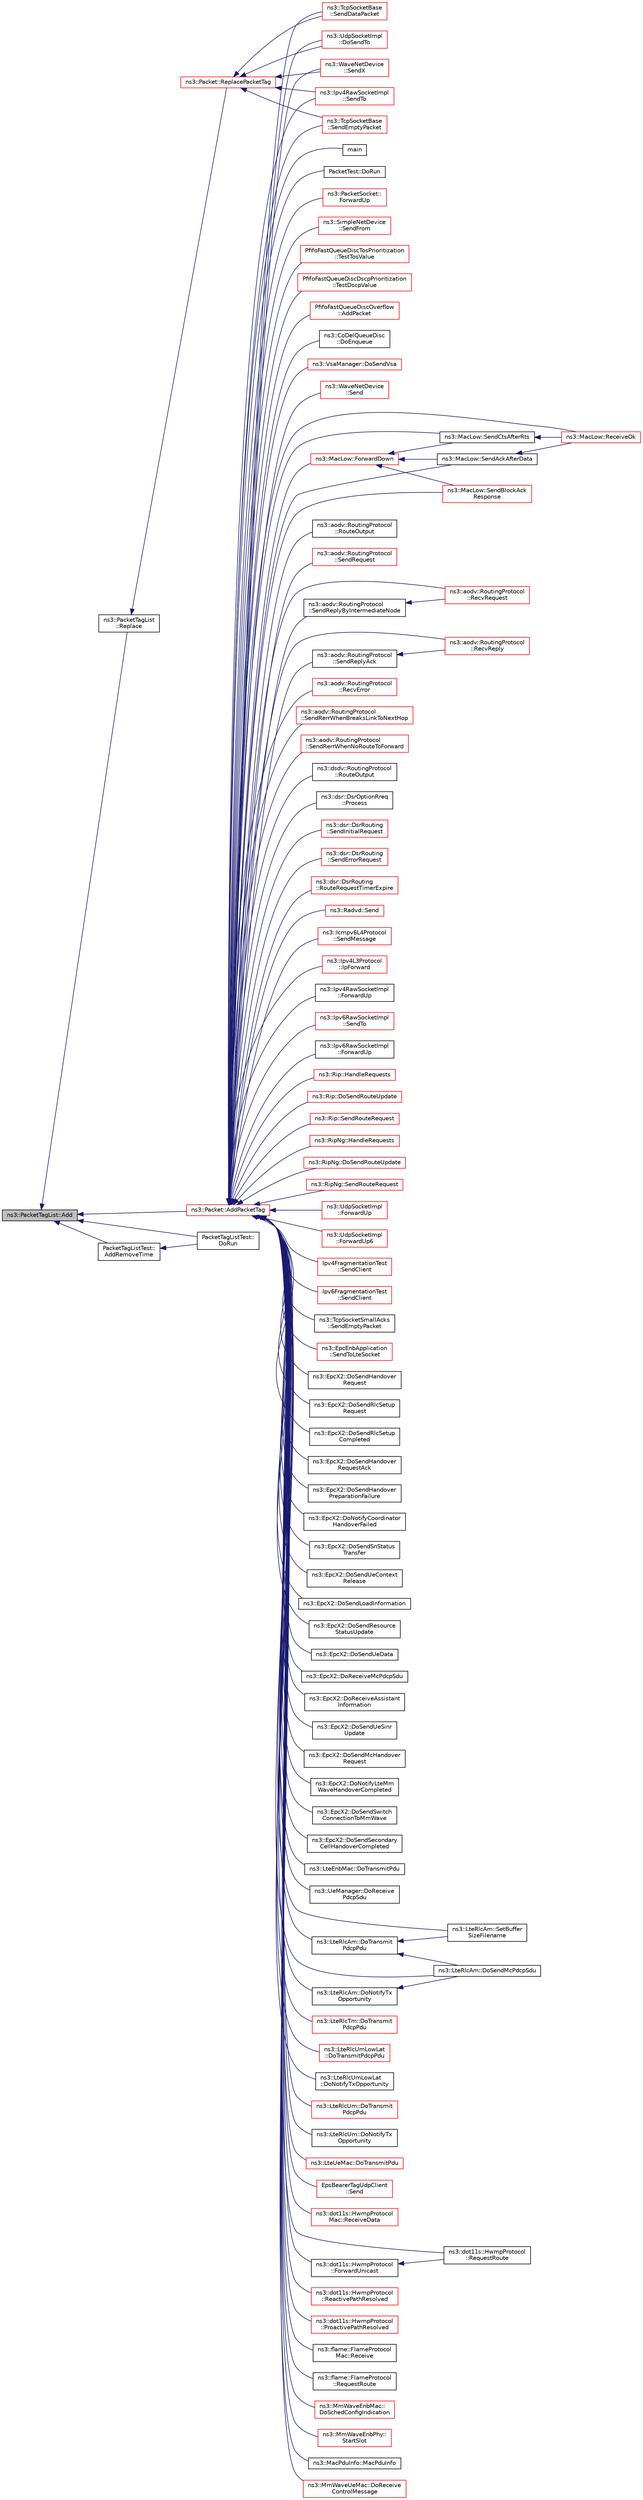 digraph "ns3::PacketTagList::Add"
{
  edge [fontname="Helvetica",fontsize="10",labelfontname="Helvetica",labelfontsize="10"];
  node [fontname="Helvetica",fontsize="10",shape=record];
  rankdir="LR";
  Node1 [label="ns3::PacketTagList::Add",height=0.2,width=0.4,color="black", fillcolor="grey75", style="filled", fontcolor="black"];
  Node1 -> Node2 [dir="back",color="midnightblue",fontsize="10",style="solid"];
  Node2 [label="ns3::PacketTagList\l::Replace",height=0.2,width=0.4,color="black", fillcolor="white", style="filled",URL="$dd/d19/classns3_1_1PacketTagList.html#a6a6bc266832b2cead6cf42e3daee1041"];
  Node2 -> Node3 [dir="back",color="midnightblue",fontsize="10",style="solid"];
  Node3 [label="ns3::Packet::ReplacePacketTag",height=0.2,width=0.4,color="red", fillcolor="white", style="filled",URL="$dd/d7a/classns3_1_1Packet.html#afb014ae9f4adddbfc51c64b085bfd405",tooltip="Replace the value of a packet tag. "];
  Node3 -> Node4 [dir="back",color="midnightblue",fontsize="10",style="solid"];
  Node4 [label="ns3::Ipv4RawSocketImpl\l::SendTo",height=0.2,width=0.4,color="red", fillcolor="white", style="filled",URL="$de/d84/classns3_1_1Ipv4RawSocketImpl.html#a06fd568d5988700a423fb2203e0aa0bf",tooltip="Send data to a specified peer. "];
  Node3 -> Node5 [dir="back",color="midnightblue",fontsize="10",style="solid"];
  Node5 [label="ns3::TcpSocketBase\l::SendEmptyPacket",height=0.2,width=0.4,color="red", fillcolor="white", style="filled",URL="$d1/d45/classns3_1_1TcpSocketBase.html#aa858913c9a4480a14d293f1014905b3e",tooltip="Send a empty packet that carries a flag, e.g., ACK. "];
  Node3 -> Node6 [dir="back",color="midnightblue",fontsize="10",style="solid"];
  Node6 [label="ns3::TcpSocketBase\l::SendDataPacket",height=0.2,width=0.4,color="red", fillcolor="white", style="filled",URL="$d1/d45/classns3_1_1TcpSocketBase.html#a677488c04da1df87f916953a40e1bd64",tooltip="Extract at most maxSize bytes from the TxBuffer at sequence seq, add the TCP header, and send to TcpL4Protocol. "];
  Node3 -> Node7 [dir="back",color="midnightblue",fontsize="10",style="solid"];
  Node7 [label="ns3::UdpSocketImpl\l::DoSendTo",height=0.2,width=0.4,color="red", fillcolor="white", style="filled",URL="$d8/df7/classns3_1_1UdpSocketImpl.html#a18b22c398f6e9a7806f92b6a3ca7b3e8",tooltip="Send a packet to a specific destination and port (IPv4) "];
  Node3 -> Node8 [dir="back",color="midnightblue",fontsize="10",style="solid"];
  Node8 [label="ns3::WaveNetDevice\l::SendX",height=0.2,width=0.4,color="red", fillcolor="white", style="filled",URL="$d4/d1c/classns3_1_1WaveNetDevice.html#a99ec2b781006c6011a9667e064843b38"];
  Node1 -> Node9 [dir="back",color="midnightblue",fontsize="10",style="solid"];
  Node9 [label="ns3::Packet::AddPacketTag",height=0.2,width=0.4,color="red", fillcolor="white", style="filled",URL="$dd/d7a/classns3_1_1Packet.html#a7400b8655852f5271c5957250d0141af",tooltip="Add a packet tag. "];
  Node9 -> Node10 [dir="back",color="midnightblue",fontsize="10",style="solid"];
  Node10 [label="ns3::aodv::RoutingProtocol\l::RouteOutput",height=0.2,width=0.4,color="black", fillcolor="white", style="filled",URL="$db/dd0/classns3_1_1aodv_1_1RoutingProtocol.html#a71210f21868d71657400f6e616153c83",tooltip="Query routing cache for an existing route, for an outbound packet. "];
  Node9 -> Node11 [dir="back",color="midnightblue",fontsize="10",style="solid"];
  Node11 [label="ns3::aodv::RoutingProtocol\l::SendRequest",height=0.2,width=0.4,color="red", fillcolor="white", style="filled",URL="$db/dd0/classns3_1_1aodv_1_1RoutingProtocol.html#a483f8df4d7855b2a71e506f665ca0828",tooltip="Send RREQ. "];
  Node9 -> Node12 [dir="back",color="midnightblue",fontsize="10",style="solid"];
  Node12 [label="ns3::aodv::RoutingProtocol\l::RecvRequest",height=0.2,width=0.4,color="red", fillcolor="white", style="filled",URL="$db/dd0/classns3_1_1aodv_1_1RoutingProtocol.html#adc8555f0e1e8ba05ea80a412b412d064",tooltip="Receive RREQ. "];
  Node9 -> Node13 [dir="back",color="midnightblue",fontsize="10",style="solid"];
  Node13 [label="ns3::aodv::RoutingProtocol\l::SendReplyByIntermediateNode",height=0.2,width=0.4,color="black", fillcolor="white", style="filled",URL="$db/dd0/classns3_1_1aodv_1_1RoutingProtocol.html#a862f551b61c45fb8de62bfbfa4c0a2ab"];
  Node13 -> Node12 [dir="back",color="midnightblue",fontsize="10",style="solid"];
  Node9 -> Node14 [dir="back",color="midnightblue",fontsize="10",style="solid"];
  Node14 [label="ns3::aodv::RoutingProtocol\l::SendReplyAck",height=0.2,width=0.4,color="black", fillcolor="white", style="filled",URL="$db/dd0/classns3_1_1aodv_1_1RoutingProtocol.html#aec193d679517de0a34d2e9d592b7bc77",tooltip="Send RREP_ACK. "];
  Node14 -> Node15 [dir="back",color="midnightblue",fontsize="10",style="solid"];
  Node15 [label="ns3::aodv::RoutingProtocol\l::RecvReply",height=0.2,width=0.4,color="red", fillcolor="white", style="filled",URL="$db/dd0/classns3_1_1aodv_1_1RoutingProtocol.html#a15459eff0cb816e8d03a73c78d9cdc9d",tooltip="Receive RREP. "];
  Node9 -> Node15 [dir="back",color="midnightblue",fontsize="10",style="solid"];
  Node9 -> Node16 [dir="back",color="midnightblue",fontsize="10",style="solid"];
  Node16 [label="ns3::aodv::RoutingProtocol\l::RecvError",height=0.2,width=0.4,color="red", fillcolor="white", style="filled",URL="$db/dd0/classns3_1_1aodv_1_1RoutingProtocol.html#ae93fba9dbcde4f1eb0f2d7a189e9ae54",tooltip="Receive RERR from node with address src. "];
  Node9 -> Node17 [dir="back",color="midnightblue",fontsize="10",style="solid"];
  Node17 [label="ns3::aodv::RoutingProtocol\l::SendRerrWhenBreaksLinkToNextHop",height=0.2,width=0.4,color="red", fillcolor="white", style="filled",URL="$db/dd0/classns3_1_1aodv_1_1RoutingProtocol.html#ae2ab3a83b71210d82c458e5e680c1351",tooltip="Initiate RERR. "];
  Node9 -> Node18 [dir="back",color="midnightblue",fontsize="10",style="solid"];
  Node18 [label="ns3::aodv::RoutingProtocol\l::SendRerrWhenNoRouteToForward",height=0.2,width=0.4,color="red", fillcolor="white", style="filled",URL="$db/dd0/classns3_1_1aodv_1_1RoutingProtocol.html#aa8b4c8c3811348aa19e76218523796af"];
  Node9 -> Node19 [dir="back",color="midnightblue",fontsize="10",style="solid"];
  Node19 [label="ns3::dsdv::RoutingProtocol\l::RouteOutput",height=0.2,width=0.4,color="black", fillcolor="white", style="filled",URL="$de/dca/classns3_1_1dsdv_1_1RoutingProtocol.html#af025a37dfb12829be3a1f484c5c926c0",tooltip="Query routing cache for an existing route, for an outbound packet. "];
  Node9 -> Node20 [dir="back",color="midnightblue",fontsize="10",style="solid"];
  Node20 [label="ns3::dsr::DsrOptionRreq\l::Process",height=0.2,width=0.4,color="black", fillcolor="white", style="filled",URL="$dc/db3/classns3_1_1dsr_1_1DsrOptionRreq.html#a439e889d11973e48e3674c6e86aaee99",tooltip="Process method. "];
  Node9 -> Node21 [dir="back",color="midnightblue",fontsize="10",style="solid"];
  Node21 [label="ns3::dsr::DsrRouting\l::SendInitialRequest",height=0.2,width=0.4,color="red", fillcolor="white", style="filled",URL="$df/d32/classns3_1_1dsr_1_1DsrRouting.html#a74777d1806e768fccc1c2fe169b42c98",tooltip="Broadcast the route request packet in subnet. "];
  Node9 -> Node22 [dir="back",color="midnightblue",fontsize="10",style="solid"];
  Node22 [label="ns3::dsr::DsrRouting\l::SendErrorRequest",height=0.2,width=0.4,color="red", fillcolor="white", style="filled",URL="$df/d32/classns3_1_1dsr_1_1DsrRouting.html#ae2100978eb9447540ceceeda17e95cea",tooltip="Send the error request packet. "];
  Node9 -> Node23 [dir="back",color="midnightblue",fontsize="10",style="solid"];
  Node23 [label="ns3::dsr::DsrRouting\l::RouteRequestTimerExpire",height=0.2,width=0.4,color="red", fillcolor="white", style="filled",URL="$df/d32/classns3_1_1dsr_1_1DsrRouting.html#aa839b89cdf568048c4d09941b59e46d4"];
  Node9 -> Node24 [dir="back",color="midnightblue",fontsize="10",style="solid"];
  Node24 [label="ns3::Radvd::Send",height=0.2,width=0.4,color="red", fillcolor="white", style="filled",URL="$d5/dd8/classns3_1_1Radvd.html#a2dc4914b58690eaef190f38726d69bb2",tooltip="Send a packet. "];
  Node9 -> Node25 [dir="back",color="midnightblue",fontsize="10",style="solid"];
  Node25 [label="ns3::Icmpv6L4Protocol\l::SendMessage",height=0.2,width=0.4,color="red", fillcolor="white", style="filled",URL="$d7/d1d/classns3_1_1Icmpv6L4Protocol.html#aca22b3999b518531f807d822060a06a8",tooltip="Send a packet via ICMPv6, note that packet already contains ICMPv6 header. "];
  Node9 -> Node26 [dir="back",color="midnightblue",fontsize="10",style="solid"];
  Node26 [label="ns3::Ipv4L3Protocol\l::IpForward",height=0.2,width=0.4,color="red", fillcolor="white", style="filled",URL="$d2/dc9/classns3_1_1Ipv4L3Protocol.html#ae00b4ef6c6907a602898800ee5dcbc57",tooltip="Forward a packet. "];
  Node9 -> Node4 [dir="back",color="midnightblue",fontsize="10",style="solid"];
  Node9 -> Node27 [dir="back",color="midnightblue",fontsize="10",style="solid"];
  Node27 [label="ns3::Ipv4RawSocketImpl\l::ForwardUp",height=0.2,width=0.4,color="black", fillcolor="white", style="filled",URL="$de/d84/classns3_1_1Ipv4RawSocketImpl.html#ab4fc4f9979027503156102d42ec62e9b",tooltip="Forward up to receive method. "];
  Node9 -> Node28 [dir="back",color="midnightblue",fontsize="10",style="solid"];
  Node28 [label="ns3::Ipv6RawSocketImpl\l::SendTo",height=0.2,width=0.4,color="red", fillcolor="white", style="filled",URL="$d8/d7f/classns3_1_1Ipv6RawSocketImpl.html#aadff84e3c8a3ce3bc4f10a3d7a4dbac8",tooltip="Send data to a specified peer. "];
  Node9 -> Node29 [dir="back",color="midnightblue",fontsize="10",style="solid"];
  Node29 [label="ns3::Ipv6RawSocketImpl\l::ForwardUp",height=0.2,width=0.4,color="black", fillcolor="white", style="filled",URL="$d8/d7f/classns3_1_1Ipv6RawSocketImpl.html#a9b9d0def6375d0a3fbcaa552ebc3e03d",tooltip="Forward up to receive method. "];
  Node9 -> Node30 [dir="back",color="midnightblue",fontsize="10",style="solid"];
  Node30 [label="ns3::Rip::HandleRequests",height=0.2,width=0.4,color="red", fillcolor="white", style="filled",URL="$d7/d2b/classns3_1_1Rip.html#a4094ed6c40c666f7567245eef2376fe9",tooltip="Handle RIP requests. "];
  Node9 -> Node31 [dir="back",color="midnightblue",fontsize="10",style="solid"];
  Node31 [label="ns3::Rip::DoSendRouteUpdate",height=0.2,width=0.4,color="red", fillcolor="white", style="filled",URL="$d7/d2b/classns3_1_1Rip.html#a106f73869862c38c070faec379542e05",tooltip="Send Routing Updates on all interfaces. "];
  Node9 -> Node32 [dir="back",color="midnightblue",fontsize="10",style="solid"];
  Node32 [label="ns3::Rip::SendRouteRequest",height=0.2,width=0.4,color="red", fillcolor="white", style="filled",URL="$d7/d2b/classns3_1_1Rip.html#a84c90e335d9b833b26f1a8e8e7fc2243",tooltip="Send Routing Request on all interfaces. "];
  Node9 -> Node33 [dir="back",color="midnightblue",fontsize="10",style="solid"];
  Node33 [label="ns3::RipNg::HandleRequests",height=0.2,width=0.4,color="red", fillcolor="white", style="filled",URL="$da/d75/classns3_1_1RipNg.html#adb06ee7b823c0d7ae5b45b637c1ffd19",tooltip="Handle RIPng requests. "];
  Node9 -> Node34 [dir="back",color="midnightblue",fontsize="10",style="solid"];
  Node34 [label="ns3::RipNg::DoSendRouteUpdate",height=0.2,width=0.4,color="red", fillcolor="white", style="filled",URL="$da/d75/classns3_1_1RipNg.html#a110005349bf811e1b0f6af182298be15",tooltip="Send Routing Updates on all interfaces. "];
  Node9 -> Node35 [dir="back",color="midnightblue",fontsize="10",style="solid"];
  Node35 [label="ns3::RipNg::SendRouteRequest",height=0.2,width=0.4,color="red", fillcolor="white", style="filled",URL="$da/d75/classns3_1_1RipNg.html#aa97c9ec93505c548bbf85ef18c532147",tooltip="Send Routing Request on all interfaces. "];
  Node9 -> Node5 [dir="back",color="midnightblue",fontsize="10",style="solid"];
  Node9 -> Node6 [dir="back",color="midnightblue",fontsize="10",style="solid"];
  Node9 -> Node7 [dir="back",color="midnightblue",fontsize="10",style="solid"];
  Node9 -> Node36 [dir="back",color="midnightblue",fontsize="10",style="solid"];
  Node36 [label="ns3::UdpSocketImpl\l::ForwardUp",height=0.2,width=0.4,color="red", fillcolor="white", style="filled",URL="$d8/df7/classns3_1_1UdpSocketImpl.html#ac7ad1051f59ee35a9083a457bd6c5642",tooltip="Called by the L3 protocol when it received a packet to pass on to TCP. "];
  Node9 -> Node37 [dir="back",color="midnightblue",fontsize="10",style="solid"];
  Node37 [label="ns3::UdpSocketImpl\l::ForwardUp6",height=0.2,width=0.4,color="red", fillcolor="white", style="filled",URL="$d8/df7/classns3_1_1UdpSocketImpl.html#a1550f484c8c62c215a44e8c13694986b",tooltip="Called by the L3 protocol when it received a packet to pass on to TCP. "];
  Node9 -> Node38 [dir="back",color="midnightblue",fontsize="10",style="solid"];
  Node38 [label="Ipv4FragmentationTest\l::SendClient",height=0.2,width=0.4,color="red", fillcolor="white", style="filled",URL="$d2/d57/classIpv4FragmentationTest.html#a3df0b70a39a1fec9205b40f47a64ab6f",tooltip="Send a packet. "];
  Node9 -> Node39 [dir="back",color="midnightblue",fontsize="10",style="solid"];
  Node39 [label="Ipv6FragmentationTest\l::SendClient",height=0.2,width=0.4,color="red", fillcolor="white", style="filled",URL="$d1/dbc/classIpv6FragmentationTest.html#ac687632e8c098b596c007d201f1d5f3c",tooltip="Send a packet. "];
  Node9 -> Node40 [dir="back",color="midnightblue",fontsize="10",style="solid"];
  Node40 [label="ns3::TcpSocketSmallAcks\l::SendEmptyPacket",height=0.2,width=0.4,color="black", fillcolor="white", style="filled",URL="$d4/dc6/classns3_1_1TcpSocketSmallAcks.html#aa1b40c84003225f76661534dfa82634b",tooltip="Send a empty packet that carries a flag, e.g., ACK. "];
  Node9 -> Node41 [dir="back",color="midnightblue",fontsize="10",style="solid"];
  Node41 [label="ns3::EpcEnbApplication\l::SendToLteSocket",height=0.2,width=0.4,color="red", fillcolor="white", style="filled",URL="$d9/d42/classns3_1_1EpcEnbApplication.html#a793f953acd337fdccf43f468e1f5ea63"];
  Node9 -> Node42 [dir="back",color="midnightblue",fontsize="10",style="solid"];
  Node42 [label="ns3::EpcX2::DoSendHandover\lRequest",height=0.2,width=0.4,color="black", fillcolor="white", style="filled",URL="$df/d1e/classns3_1_1EpcX2.html#a8008ce25fcdf78a02d7945768ae3084b"];
  Node9 -> Node43 [dir="back",color="midnightblue",fontsize="10",style="solid"];
  Node43 [label="ns3::EpcX2::DoSendRlcSetup\lRequest",height=0.2,width=0.4,color="black", fillcolor="white", style="filled",URL="$df/d1e/classns3_1_1EpcX2.html#a856195e67f43bc851705e045eb876639"];
  Node9 -> Node44 [dir="back",color="midnightblue",fontsize="10",style="solid"];
  Node44 [label="ns3::EpcX2::DoSendRlcSetup\lCompleted",height=0.2,width=0.4,color="black", fillcolor="white", style="filled",URL="$df/d1e/classns3_1_1EpcX2.html#a46a90945c5f509e7098cb4668294b835"];
  Node9 -> Node45 [dir="back",color="midnightblue",fontsize="10",style="solid"];
  Node45 [label="ns3::EpcX2::DoSendHandover\lRequestAck",height=0.2,width=0.4,color="black", fillcolor="white", style="filled",URL="$df/d1e/classns3_1_1EpcX2.html#a0c10744b59810accae456d5e7a5ebf3b"];
  Node9 -> Node46 [dir="back",color="midnightblue",fontsize="10",style="solid"];
  Node46 [label="ns3::EpcX2::DoSendHandover\lPreparationFailure",height=0.2,width=0.4,color="black", fillcolor="white", style="filled",URL="$df/d1e/classns3_1_1EpcX2.html#a6b426becb1b31625fc2aada18d825d70"];
  Node9 -> Node47 [dir="back",color="midnightblue",fontsize="10",style="solid"];
  Node47 [label="ns3::EpcX2::DoNotifyCoordinator\lHandoverFailed",height=0.2,width=0.4,color="black", fillcolor="white", style="filled",URL="$df/d1e/classns3_1_1EpcX2.html#a89925408a45ab7cfaf98db08ad859e94"];
  Node9 -> Node48 [dir="back",color="midnightblue",fontsize="10",style="solid"];
  Node48 [label="ns3::EpcX2::DoSendSnStatus\lTransfer",height=0.2,width=0.4,color="black", fillcolor="white", style="filled",URL="$df/d1e/classns3_1_1EpcX2.html#adab34a68d321212ad653935239fedd4e"];
  Node9 -> Node49 [dir="back",color="midnightblue",fontsize="10",style="solid"];
  Node49 [label="ns3::EpcX2::DoSendUeContext\lRelease",height=0.2,width=0.4,color="black", fillcolor="white", style="filled",URL="$df/d1e/classns3_1_1EpcX2.html#a21fd33c24044a655a707fc0b68961fef"];
  Node9 -> Node50 [dir="back",color="midnightblue",fontsize="10",style="solid"];
  Node50 [label="ns3::EpcX2::DoSendLoadInformation",height=0.2,width=0.4,color="black", fillcolor="white", style="filled",URL="$df/d1e/classns3_1_1EpcX2.html#aa6e72c1fe568b09e0527de001ac33d8e"];
  Node9 -> Node51 [dir="back",color="midnightblue",fontsize="10",style="solid"];
  Node51 [label="ns3::EpcX2::DoSendResource\lStatusUpdate",height=0.2,width=0.4,color="black", fillcolor="white", style="filled",URL="$df/d1e/classns3_1_1EpcX2.html#a556c1c456108f8e1dff65289073d9b55"];
  Node9 -> Node52 [dir="back",color="midnightblue",fontsize="10",style="solid"];
  Node52 [label="ns3::EpcX2::DoSendUeData",height=0.2,width=0.4,color="black", fillcolor="white", style="filled",URL="$df/d1e/classns3_1_1EpcX2.html#a8a20256ed59b6f7f03095c3386ecc6d1"];
  Node9 -> Node53 [dir="back",color="midnightblue",fontsize="10",style="solid"];
  Node53 [label="ns3::EpcX2::DoReceiveMcPdcpSdu",height=0.2,width=0.4,color="black", fillcolor="white", style="filled",URL="$df/d1e/classns3_1_1EpcX2.html#a48c9322fd4cfc56fbcfb78c98ee1b7f6"];
  Node9 -> Node54 [dir="back",color="midnightblue",fontsize="10",style="solid"];
  Node54 [label="ns3::EpcX2::DoReceiveAssistant\lInformation",height=0.2,width=0.4,color="black", fillcolor="white", style="filled",URL="$df/d1e/classns3_1_1EpcX2.html#a11444fc4651106c67e0d0566c8b61e1b"];
  Node9 -> Node55 [dir="back",color="midnightblue",fontsize="10",style="solid"];
  Node55 [label="ns3::EpcX2::DoSendUeSinr\lUpdate",height=0.2,width=0.4,color="black", fillcolor="white", style="filled",URL="$df/d1e/classns3_1_1EpcX2.html#a54d091a779cfe55461d28fa9e81fd6ca"];
  Node9 -> Node56 [dir="back",color="midnightblue",fontsize="10",style="solid"];
  Node56 [label="ns3::EpcX2::DoSendMcHandover\lRequest",height=0.2,width=0.4,color="black", fillcolor="white", style="filled",URL="$df/d1e/classns3_1_1EpcX2.html#a7f811829874466c79c17a804dead4e90"];
  Node9 -> Node57 [dir="back",color="midnightblue",fontsize="10",style="solid"];
  Node57 [label="ns3::EpcX2::DoNotifyLteMm\lWaveHandoverCompleted",height=0.2,width=0.4,color="black", fillcolor="white", style="filled",URL="$df/d1e/classns3_1_1EpcX2.html#aa2ab1580f97cbebf950702b289032f9f"];
  Node9 -> Node58 [dir="back",color="midnightblue",fontsize="10",style="solid"];
  Node58 [label="ns3::EpcX2::DoSendSwitch\lConnectionToMmWave",height=0.2,width=0.4,color="black", fillcolor="white", style="filled",URL="$df/d1e/classns3_1_1EpcX2.html#abf288cbe6a364c4e9da3329f96dacfc5"];
  Node9 -> Node59 [dir="back",color="midnightblue",fontsize="10",style="solid"];
  Node59 [label="ns3::EpcX2::DoSendSecondary\lCellHandoverCompleted",height=0.2,width=0.4,color="black", fillcolor="white", style="filled",URL="$df/d1e/classns3_1_1EpcX2.html#a2ab46d3ece4e6af595249144a843ffbf"];
  Node9 -> Node60 [dir="back",color="midnightblue",fontsize="10",style="solid"];
  Node60 [label="ns3::LteEnbMac::DoTransmitPdu",height=0.2,width=0.4,color="black", fillcolor="white", style="filled",URL="$d5/d3a/classns3_1_1LteEnbMac.html#a13637a1fdfb2341a427bbbce2370a28e"];
  Node9 -> Node61 [dir="back",color="midnightblue",fontsize="10",style="solid"];
  Node61 [label="ns3::UeManager::DoReceive\lPdcpSdu",height=0.2,width=0.4,color="black", fillcolor="white", style="filled",URL="$de/d99/classns3_1_1UeManager.html#a703c64cf61f89afeb54461985d47ac44"];
  Node9 -> Node62 [dir="back",color="midnightblue",fontsize="10",style="solid"];
  Node62 [label="ns3::LteRlcAm::DoTransmit\lPdcpPdu",height=0.2,width=0.4,color="black", fillcolor="white", style="filled",URL="$d0/d4c/classns3_1_1LteRlcAm.html#a08891c18fe319cee6eede513a65a892b"];
  Node62 -> Node63 [dir="back",color="midnightblue",fontsize="10",style="solid"];
  Node63 [label="ns3::LteRlcAm::SetBuffer\lSizeFilename",height=0.2,width=0.4,color="black", fillcolor="white", style="filled",URL="$d0/d4c/classns3_1_1LteRlcAm.html#a8dc824904cb52c426acc6b778c05eab5"];
  Node62 -> Node64 [dir="back",color="midnightblue",fontsize="10",style="solid"];
  Node64 [label="ns3::LteRlcAm::DoSendMcPdcpSdu",height=0.2,width=0.4,color="black", fillcolor="white", style="filled",URL="$d0/d4c/classns3_1_1LteRlcAm.html#a82f906888a397ccda58483840418c7e8"];
  Node9 -> Node65 [dir="back",color="midnightblue",fontsize="10",style="solid"];
  Node65 [label="ns3::LteRlcAm::DoNotifyTx\lOpportunity",height=0.2,width=0.4,color="black", fillcolor="white", style="filled",URL="$d0/d4c/classns3_1_1LteRlcAm.html#a3ab44d9541efaa52821f93075eb769f1"];
  Node65 -> Node64 [dir="back",color="midnightblue",fontsize="10",style="solid"];
  Node9 -> Node63 [dir="back",color="midnightblue",fontsize="10",style="solid"];
  Node9 -> Node64 [dir="back",color="midnightblue",fontsize="10",style="solid"];
  Node9 -> Node66 [dir="back",color="midnightblue",fontsize="10",style="solid"];
  Node66 [label="ns3::LteRlcTm::DoTransmit\lPdcpPdu",height=0.2,width=0.4,color="red", fillcolor="white", style="filled",URL="$d1/d86/classns3_1_1LteRlcTm.html#a9c3f90afde1ca6665a9744a648e1dc9b"];
  Node9 -> Node67 [dir="back",color="midnightblue",fontsize="10",style="solid"];
  Node67 [label="ns3::LteRlcUmLowLat\l::DoTransmitPdcpPdu",height=0.2,width=0.4,color="red", fillcolor="white", style="filled",URL="$dd/df9/classns3_1_1LteRlcUmLowLat.html#a570cdc49dbbc3de40fd81c5f31bfcdb9"];
  Node9 -> Node68 [dir="back",color="midnightblue",fontsize="10",style="solid"];
  Node68 [label="ns3::LteRlcUmLowLat\l::DoNotifyTxOpportunity",height=0.2,width=0.4,color="black", fillcolor="white", style="filled",URL="$dd/df9/classns3_1_1LteRlcUmLowLat.html#a7a317025c0a1ff42852387b6665fee30"];
  Node9 -> Node69 [dir="back",color="midnightblue",fontsize="10",style="solid"];
  Node69 [label="ns3::LteRlcUm::DoTransmit\lPdcpPdu",height=0.2,width=0.4,color="red", fillcolor="white", style="filled",URL="$db/d49/classns3_1_1LteRlcUm.html#ac7e23317792e8464ac9feafdcd7e1f74"];
  Node9 -> Node70 [dir="back",color="midnightblue",fontsize="10",style="solid"];
  Node70 [label="ns3::LteRlcUm::DoNotifyTx\lOpportunity",height=0.2,width=0.4,color="black", fillcolor="white", style="filled",URL="$db/d49/classns3_1_1LteRlcUm.html#a54a1abae2b97a8a060bc42b6abbf3af4"];
  Node9 -> Node71 [dir="back",color="midnightblue",fontsize="10",style="solid"];
  Node71 [label="ns3::LteUeMac::DoTransmitPdu",height=0.2,width=0.4,color="red", fillcolor="white", style="filled",URL="$d2/d26/classns3_1_1LteUeMac.html#aa1a5f1f1b609931012506db7a57e345a"];
  Node9 -> Node72 [dir="back",color="midnightblue",fontsize="10",style="solid"];
  Node72 [label="EpsBearerTagUdpClient\l::Send",height=0.2,width=0.4,color="red", fillcolor="white", style="filled",URL="$d3/dd3/classEpsBearerTagUdpClient.html#a174ab1c14216adab1d1d231746d1a005"];
  Node9 -> Node73 [dir="back",color="midnightblue",fontsize="10",style="solid"];
  Node73 [label="ns3::dot11s::HwmpProtocol\lMac::ReceiveData",height=0.2,width=0.4,color="red", fillcolor="white", style="filled",URL="$db/df2/classns3_1_1dot11s_1_1HwmpProtocolMac.html#a71929de219e49a7b1c9e8c89e9b8f842"];
  Node9 -> Node74 [dir="back",color="midnightblue",fontsize="10",style="solid"];
  Node74 [label="ns3::dot11s::HwmpProtocol\l::RequestRoute",height=0.2,width=0.4,color="black", fillcolor="white", style="filled",URL="$de/d15/classns3_1_1dot11s_1_1HwmpProtocol.html#aedaf2770cdde104e445b870fd9b37617",tooltip="Route request, inherited from MeshL2RoutingProtocol. "];
  Node9 -> Node75 [dir="back",color="midnightblue",fontsize="10",style="solid"];
  Node75 [label="ns3::dot11s::HwmpProtocol\l::ForwardUnicast",height=0.2,width=0.4,color="black", fillcolor="white", style="filled",URL="$de/d15/classns3_1_1dot11s_1_1HwmpProtocol.html#ad2284f9a590203f8c407e3ab03560edf",tooltip="Like RequestRoute, but for unicast packets. "];
  Node75 -> Node74 [dir="back",color="midnightblue",fontsize="10",style="solid"];
  Node9 -> Node76 [dir="back",color="midnightblue",fontsize="10",style="solid"];
  Node76 [label="ns3::dot11s::HwmpProtocol\l::ReactivePathResolved",height=0.2,width=0.4,color="red", fillcolor="white", style="filled",URL="$de/d15/classns3_1_1dot11s_1_1HwmpProtocol.html#ac9ee2097883725cf40dd05537e12a9eb"];
  Node9 -> Node77 [dir="back",color="midnightblue",fontsize="10",style="solid"];
  Node77 [label="ns3::dot11s::HwmpProtocol\l::ProactivePathResolved",height=0.2,width=0.4,color="red", fillcolor="white", style="filled",URL="$de/d15/classns3_1_1dot11s_1_1HwmpProtocol.html#ad6c9925336d3061cf5675cd459216883"];
  Node9 -> Node78 [dir="back",color="midnightblue",fontsize="10",style="solid"];
  Node78 [label="ns3::flame::FlameProtocol\lMac::Receive",height=0.2,width=0.4,color="black", fillcolor="white", style="filled",URL="$de/d6d/classns3_1_1flame_1_1FlameProtocolMac.html#acbb5e05076cc472cdd9dbb57eda73091"];
  Node9 -> Node79 [dir="back",color="midnightblue",fontsize="10",style="solid"];
  Node79 [label="ns3::flame::FlameProtocol\l::RequestRoute",height=0.2,width=0.4,color="black", fillcolor="white", style="filled",URL="$dd/d6a/classns3_1_1flame_1_1FlameProtocol.html#a70087b7d1cd62978882df6599f56bf29",tooltip="Route request, inherited from MeshL2RoutingProtocol. "];
  Node9 -> Node80 [dir="back",color="midnightblue",fontsize="10",style="solid"];
  Node80 [label="ns3::MmWaveEnbMac::\lDoSchedConfigIndication",height=0.2,width=0.4,color="red", fillcolor="white", style="filled",URL="$d5/dcd/classns3_1_1MmWaveEnbMac.html#a2aeea39c3c0088af00ceaa7177bbf552"];
  Node9 -> Node81 [dir="back",color="midnightblue",fontsize="10",style="solid"];
  Node81 [label="ns3::MmWaveEnbPhy::\lStartSlot",height=0.2,width=0.4,color="red", fillcolor="white", style="filled",URL="$d1/d58/classns3_1_1MmWaveEnbPhy.html#ac0adb365904c29715ad7c1cc39695bca"];
  Node9 -> Node82 [dir="back",color="midnightblue",fontsize="10",style="solid"];
  Node82 [label="ns3::MacPduInfo::MacPduInfo",height=0.2,width=0.4,color="black", fillcolor="white", style="filled",URL="$db/da7/structns3_1_1MacPduInfo.html#a44caed325ccfe2ceee36b4ff2c81ba7d"];
  Node9 -> Node83 [dir="back",color="midnightblue",fontsize="10",style="solid"];
  Node83 [label="ns3::MmWaveUeMac::DoReceive\lControlMessage",height=0.2,width=0.4,color="red", fillcolor="white", style="filled",URL="$d7/d84/classns3_1_1MmWaveUeMac.html#a433bc5bfb87ed49eb02989640562e395"];
  Node9 -> Node84 [dir="back",color="midnightblue",fontsize="10",style="solid"];
  Node84 [label="main",height=0.2,width=0.4,color="black", fillcolor="white", style="filled",URL="$d8/d59/main-packet-tag_8cc.html#a0ddf1224851353fc92bfbff6f499fa97"];
  Node9 -> Node85 [dir="back",color="midnightblue",fontsize="10",style="solid"];
  Node85 [label="PacketTest::DoRun",height=0.2,width=0.4,color="black", fillcolor="white", style="filled",URL="$db/d9f/classPacketTest.html#a2f4d69aa1b21616ea14efd54fee55da2",tooltip="Implementation to actually run this TestCase. "];
  Node9 -> Node86 [dir="back",color="midnightblue",fontsize="10",style="solid"];
  Node86 [label="ns3::PacketSocket::\lForwardUp",height=0.2,width=0.4,color="red", fillcolor="white", style="filled",URL="$db/d5c/classns3_1_1PacketSocket.html#a889f1446a549aecd23e6f442791ae6b7",tooltip="Called by the L3 protocol when it received a packet to pass on to TCP. "];
  Node9 -> Node87 [dir="back",color="midnightblue",fontsize="10",style="solid"];
  Node87 [label="ns3::SimpleNetDevice\l::SendFrom",height=0.2,width=0.4,color="red", fillcolor="white", style="filled",URL="$d2/d8f/classns3_1_1SimpleNetDevice.html#a82e090821f8f289e4f226153b6443b57"];
  Node9 -> Node88 [dir="back",color="midnightblue",fontsize="10",style="solid"];
  Node88 [label="PfifoFastQueueDiscTosPrioritization\l::TestTosValue",height=0.2,width=0.4,color="red", fillcolor="white", style="filled",URL="$d3/d39/classPfifoFastQueueDiscTosPrioritization.html#ae30d51ac2cd62d6874f0fdaf619cf939"];
  Node9 -> Node89 [dir="back",color="midnightblue",fontsize="10",style="solid"];
  Node89 [label="PfifoFastQueueDiscDscpPrioritization\l::TestDscpValue",height=0.2,width=0.4,color="red", fillcolor="white", style="filled",URL="$d5/de5/classPfifoFastQueueDiscDscpPrioritization.html#a153fd90bcf84e06728ad582d63544627"];
  Node9 -> Node90 [dir="back",color="midnightblue",fontsize="10",style="solid"];
  Node90 [label="PfifoFastQueueDiscOverflow\l::AddPacket",height=0.2,width=0.4,color="red", fillcolor="white", style="filled",URL="$d2/d63/classPfifoFastQueueDiscOverflow.html#a582831d7aed3c5d5f57d3bd4859a7f89"];
  Node9 -> Node91 [dir="back",color="midnightblue",fontsize="10",style="solid"];
  Node91 [label="ns3::CoDelQueueDisc\l::DoEnqueue",height=0.2,width=0.4,color="black", fillcolor="white", style="filled",URL="$de/d17/classns3_1_1CoDelQueueDisc.html#a0c68a40b422edf668a1f225be498ff97",tooltip="Add a packet to the queue. "];
  Node9 -> Node92 [dir="back",color="midnightblue",fontsize="10",style="solid"];
  Node92 [label="ns3::VsaManager::DoSendVsa",height=0.2,width=0.4,color="red", fillcolor="white", style="filled",URL="$de/d6e/classns3_1_1VsaManager.html#a3d56f68f3b98bd45ccc6c56c9a6244db"];
  Node9 -> Node8 [dir="back",color="midnightblue",fontsize="10",style="solid"];
  Node9 -> Node93 [dir="back",color="midnightblue",fontsize="10",style="solid"];
  Node93 [label="ns3::WaveNetDevice\l::Send",height=0.2,width=0.4,color="red", fillcolor="white", style="filled",URL="$d4/d1c/classns3_1_1WaveNetDevice.html#a21f1928cbc917375a79cb6ed48f4db3e"];
  Node9 -> Node94 [dir="back",color="midnightblue",fontsize="10",style="solid"];
  Node94 [label="ns3::MacLow::ReceiveOk",height=0.2,width=0.4,color="red", fillcolor="white", style="filled",URL="$d3/da6/classns3_1_1MacLow.html#ade59e3a5e41c6ccbafd93501d7e9fbc0"];
  Node9 -> Node95 [dir="back",color="midnightblue",fontsize="10",style="solid"];
  Node95 [label="ns3::MacLow::ForwardDown",height=0.2,width=0.4,color="red", fillcolor="white", style="filled",URL="$d3/da6/classns3_1_1MacLow.html#a4eefbfa3d57539dadf0224cc7fcf952d"];
  Node95 -> Node96 [dir="back",color="midnightblue",fontsize="10",style="solid"];
  Node96 [label="ns3::MacLow::SendCtsAfterRts",height=0.2,width=0.4,color="black", fillcolor="white", style="filled",URL="$d3/da6/classns3_1_1MacLow.html#aebcd4c3e8d64fb53af1f8a862c766e33"];
  Node96 -> Node94 [dir="back",color="midnightblue",fontsize="10",style="solid"];
  Node95 -> Node97 [dir="back",color="midnightblue",fontsize="10",style="solid"];
  Node97 [label="ns3::MacLow::SendAckAfterData",height=0.2,width=0.4,color="black", fillcolor="white", style="filled",URL="$d3/da6/classns3_1_1MacLow.html#a8db1635644b89072dfcb5fbc2330031b"];
  Node97 -> Node94 [dir="back",color="midnightblue",fontsize="10",style="solid"];
  Node95 -> Node98 [dir="back",color="midnightblue",fontsize="10",style="solid"];
  Node98 [label="ns3::MacLow::SendBlockAck\lResponse",height=0.2,width=0.4,color="red", fillcolor="white", style="filled",URL="$d3/da6/classns3_1_1MacLow.html#a85c374be43ba3bd52fd1ad6efdfef6c6"];
  Node9 -> Node96 [dir="back",color="midnightblue",fontsize="10",style="solid"];
  Node9 -> Node97 [dir="back",color="midnightblue",fontsize="10",style="solid"];
  Node9 -> Node98 [dir="back",color="midnightblue",fontsize="10",style="solid"];
  Node1 -> Node99 [dir="back",color="midnightblue",fontsize="10",style="solid"];
  Node99 [label="PacketTagListTest::\lAddRemoveTime",height=0.2,width=0.4,color="black", fillcolor="white", style="filled",URL="$dc/d7f/classPacketTagListTest.html#a5998d580bdd4f85ed0a073f0a54b7b3f"];
  Node99 -> Node100 [dir="back",color="midnightblue",fontsize="10",style="solid"];
  Node100 [label="PacketTagListTest::\lDoRun",height=0.2,width=0.4,color="black", fillcolor="white", style="filled",URL="$dc/d7f/classPacketTagListTest.html#ad69a038e0427451c4aca7ebb7eed35ef",tooltip="Implementation to actually run this TestCase. "];
  Node1 -> Node100 [dir="back",color="midnightblue",fontsize="10",style="solid"];
}
